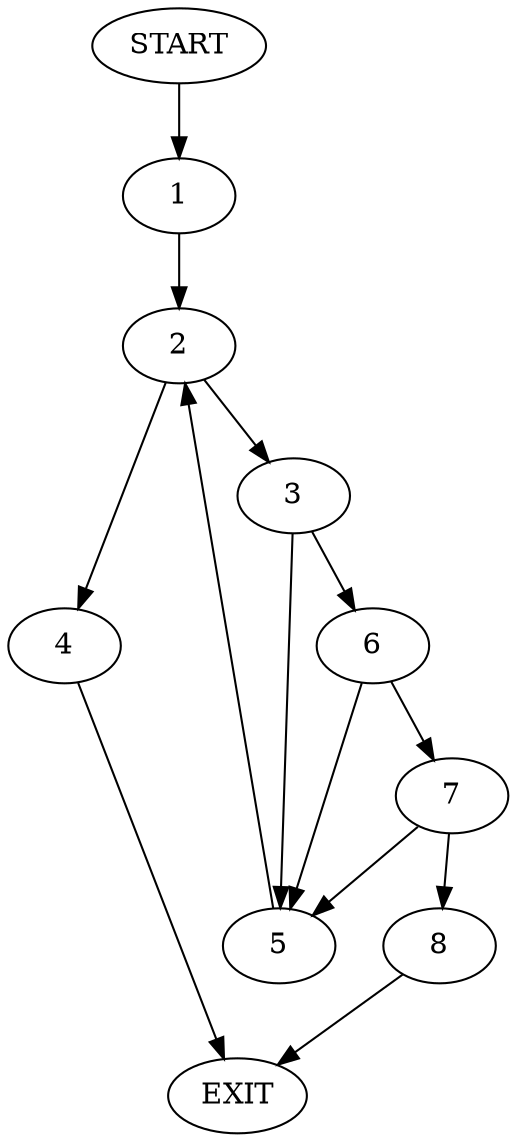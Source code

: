 digraph {
0 [label="START"]
9 [label="EXIT"]
0 -> 1
1 -> 2
2 -> 3
2 -> 4
3 -> 5
3 -> 6
4 -> 9
6 -> 5
6 -> 7
5 -> 2
7 -> 5
7 -> 8
8 -> 9
}

